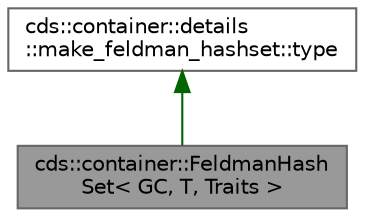 digraph "cds::container::FeldmanHashSet&lt; GC, T, Traits &gt;"
{
 // LATEX_PDF_SIZE
  bgcolor="transparent";
  edge [fontname=Helvetica,fontsize=10,labelfontname=Helvetica,labelfontsize=10];
  node [fontname=Helvetica,fontsize=10,shape=box,height=0.2,width=0.4];
  Node1 [id="Node000001",label="cds::container::FeldmanHash\lSet\< GC, T, Traits \>",height=0.2,width=0.4,color="gray40", fillcolor="grey60", style="filled", fontcolor="black",tooltip="Hash set based on multi-level array"];
  Node2 -> Node1 [id="edge1_Node000001_Node000002",dir="back",color="darkgreen",style="solid",tooltip=" "];
  Node2 [id="Node000002",label="cds::container::details\l::make_feldman_hashset::type",height=0.2,width=0.4,color="gray40", fillcolor="white", style="filled",tooltip=" "];
}
